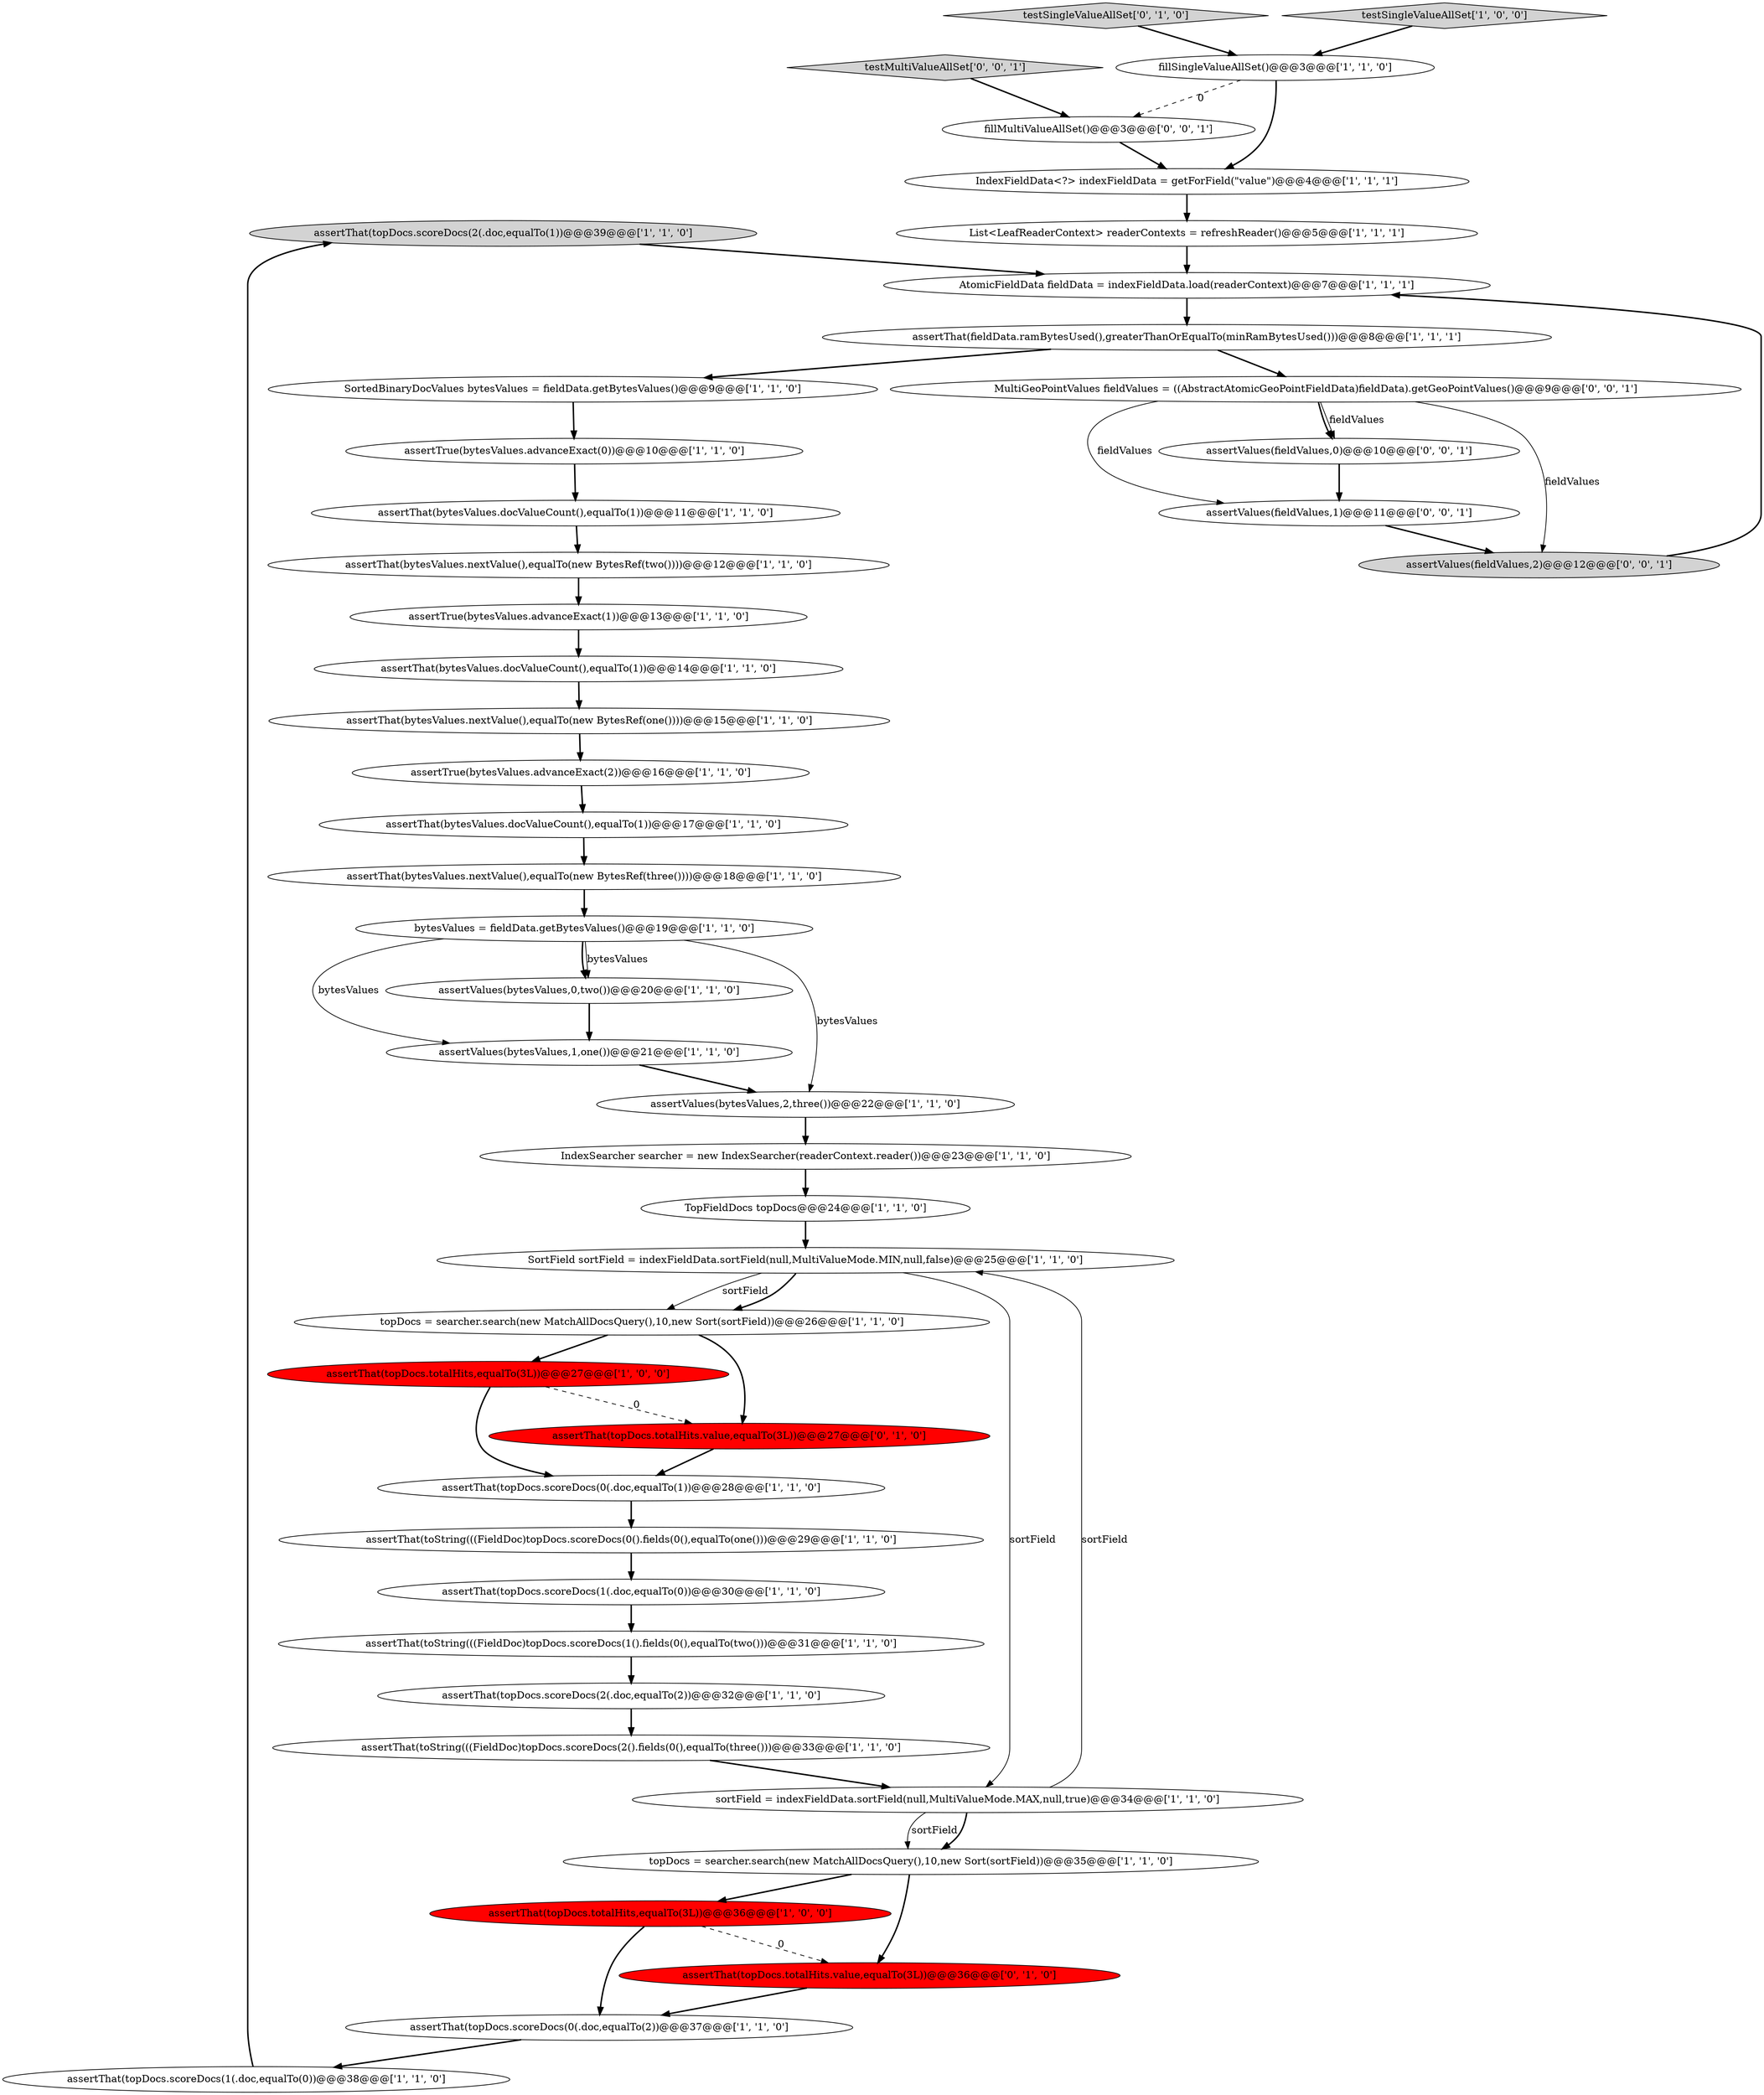 digraph {
16 [style = filled, label = "assertThat(topDocs.scoreDocs(2(.doc,equalTo(1))@@@39@@@['1', '1', '0']", fillcolor = lightgray, shape = ellipse image = "AAA0AAABBB1BBB"];
26 [style = filled, label = "assertThat(toString(((FieldDoc)topDocs.scoreDocs(0().fields(0(),equalTo(one()))@@@29@@@['1', '1', '0']", fillcolor = white, shape = ellipse image = "AAA0AAABBB1BBB"];
44 [style = filled, label = "assertValues(fieldValues,1)@@@11@@@['0', '0', '1']", fillcolor = white, shape = ellipse image = "AAA0AAABBB3BBB"];
25 [style = filled, label = "assertThat(topDocs.scoreDocs(1(.doc,equalTo(0))@@@30@@@['1', '1', '0']", fillcolor = white, shape = ellipse image = "AAA0AAABBB1BBB"];
36 [style = filled, label = "SortedBinaryDocValues bytesValues = fieldData.getBytesValues()@@@9@@@['1', '1', '0']", fillcolor = white, shape = ellipse image = "AAA0AAABBB1BBB"];
19 [style = filled, label = "assertTrue(bytesValues.advanceExact(0))@@@10@@@['1', '1', '0']", fillcolor = white, shape = ellipse image = "AAA0AAABBB1BBB"];
7 [style = filled, label = "topDocs = searcher.search(new MatchAllDocsQuery(),10,new Sort(sortField))@@@26@@@['1', '1', '0']", fillcolor = white, shape = ellipse image = "AAA0AAABBB1BBB"];
30 [style = filled, label = "assertThat(toString(((FieldDoc)topDocs.scoreDocs(2().fields(0(),equalTo(three()))@@@33@@@['1', '1', '0']", fillcolor = white, shape = ellipse image = "AAA0AAABBB1BBB"];
10 [style = filled, label = "sortField = indexFieldData.sortField(null,MultiValueMode.MAX,null,true)@@@34@@@['1', '1', '0']", fillcolor = white, shape = ellipse image = "AAA0AAABBB1BBB"];
28 [style = filled, label = "assertThat(topDocs.totalHits,equalTo(3L))@@@36@@@['1', '0', '0']", fillcolor = red, shape = ellipse image = "AAA1AAABBB1BBB"];
35 [style = filled, label = "assertThat(bytesValues.docValueCount(),equalTo(1))@@@14@@@['1', '1', '0']", fillcolor = white, shape = ellipse image = "AAA0AAABBB1BBB"];
45 [style = filled, label = "testMultiValueAllSet['0', '0', '1']", fillcolor = lightgray, shape = diamond image = "AAA0AAABBB3BBB"];
39 [style = filled, label = "testSingleValueAllSet['0', '1', '0']", fillcolor = lightgray, shape = diamond image = "AAA0AAABBB2BBB"];
21 [style = filled, label = "assertThat(fieldData.ramBytesUsed(),greaterThanOrEqualTo(minRamBytesUsed()))@@@8@@@['1', '1', '1']", fillcolor = white, shape = ellipse image = "AAA0AAABBB1BBB"];
0 [style = filled, label = "TopFieldDocs topDocs@@@24@@@['1', '1', '0']", fillcolor = white, shape = ellipse image = "AAA0AAABBB1BBB"];
43 [style = filled, label = "MultiGeoPointValues fieldValues = ((AbstractAtomicGeoPointFieldData)fieldData).getGeoPointValues()@@@9@@@['0', '0', '1']", fillcolor = white, shape = ellipse image = "AAA0AAABBB3BBB"];
34 [style = filled, label = "assertThat(bytesValues.nextValue(),equalTo(new BytesRef(three())))@@@18@@@['1', '1', '0']", fillcolor = white, shape = ellipse image = "AAA0AAABBB1BBB"];
11 [style = filled, label = "assertThat(bytesValues.docValueCount(),equalTo(1))@@@11@@@['1', '1', '0']", fillcolor = white, shape = ellipse image = "AAA0AAABBB1BBB"];
2 [style = filled, label = "assertTrue(bytesValues.advanceExact(1))@@@13@@@['1', '1', '0']", fillcolor = white, shape = ellipse image = "AAA0AAABBB1BBB"];
31 [style = filled, label = "List<LeafReaderContext> readerContexts = refreshReader()@@@5@@@['1', '1', '1']", fillcolor = white, shape = ellipse image = "AAA0AAABBB1BBB"];
37 [style = filled, label = "assertThat(topDocs.totalHits.value,equalTo(3L))@@@36@@@['0', '1', '0']", fillcolor = red, shape = ellipse image = "AAA1AAABBB2BBB"];
20 [style = filled, label = "assertThat(topDocs.scoreDocs(1(.doc,equalTo(0))@@@38@@@['1', '1', '0']", fillcolor = white, shape = ellipse image = "AAA0AAABBB1BBB"];
40 [style = filled, label = "assertValues(fieldValues,0)@@@10@@@['0', '0', '1']", fillcolor = white, shape = ellipse image = "AAA0AAABBB3BBB"];
18 [style = filled, label = "assertThat(topDocs.scoreDocs(2(.doc,equalTo(2))@@@32@@@['1', '1', '0']", fillcolor = white, shape = ellipse image = "AAA0AAABBB1BBB"];
32 [style = filled, label = "bytesValues = fieldData.getBytesValues()@@@19@@@['1', '1', '0']", fillcolor = white, shape = ellipse image = "AAA0AAABBB1BBB"];
5 [style = filled, label = "testSingleValueAllSet['1', '0', '0']", fillcolor = lightgray, shape = diamond image = "AAA0AAABBB1BBB"];
33 [style = filled, label = "assertThat(bytesValues.docValueCount(),equalTo(1))@@@17@@@['1', '1', '0']", fillcolor = white, shape = ellipse image = "AAA0AAABBB1BBB"];
15 [style = filled, label = "assertThat(topDocs.totalHits,equalTo(3L))@@@27@@@['1', '0', '0']", fillcolor = red, shape = ellipse image = "AAA1AAABBB1BBB"];
27 [style = filled, label = "assertThat(topDocs.scoreDocs(0(.doc,equalTo(2))@@@37@@@['1', '1', '0']", fillcolor = white, shape = ellipse image = "AAA0AAABBB1BBB"];
6 [style = filled, label = "SortField sortField = indexFieldData.sortField(null,MultiValueMode.MIN,null,false)@@@25@@@['1', '1', '0']", fillcolor = white, shape = ellipse image = "AAA0AAABBB1BBB"];
24 [style = filled, label = "assertThat(bytesValues.nextValue(),equalTo(new BytesRef(two())))@@@12@@@['1', '1', '0']", fillcolor = white, shape = ellipse image = "AAA0AAABBB1BBB"];
12 [style = filled, label = "assertThat(toString(((FieldDoc)topDocs.scoreDocs(1().fields(0(),equalTo(two()))@@@31@@@['1', '1', '0']", fillcolor = white, shape = ellipse image = "AAA0AAABBB1BBB"];
22 [style = filled, label = "assertThat(bytesValues.nextValue(),equalTo(new BytesRef(one())))@@@15@@@['1', '1', '0']", fillcolor = white, shape = ellipse image = "AAA0AAABBB1BBB"];
42 [style = filled, label = "fillMultiValueAllSet()@@@3@@@['0', '0', '1']", fillcolor = white, shape = ellipse image = "AAA0AAABBB3BBB"];
3 [style = filled, label = "assertValues(bytesValues,1,one())@@@21@@@['1', '1', '0']", fillcolor = white, shape = ellipse image = "AAA0AAABBB1BBB"];
8 [style = filled, label = "IndexFieldData<?> indexFieldData = getForField(\"value\")@@@4@@@['1', '1', '1']", fillcolor = white, shape = ellipse image = "AAA0AAABBB1BBB"];
14 [style = filled, label = "AtomicFieldData fieldData = indexFieldData.load(readerContext)@@@7@@@['1', '1', '1']", fillcolor = white, shape = ellipse image = "AAA0AAABBB1BBB"];
38 [style = filled, label = "assertThat(topDocs.totalHits.value,equalTo(3L))@@@27@@@['0', '1', '0']", fillcolor = red, shape = ellipse image = "AAA1AAABBB2BBB"];
17 [style = filled, label = "IndexSearcher searcher = new IndexSearcher(readerContext.reader())@@@23@@@['1', '1', '0']", fillcolor = white, shape = ellipse image = "AAA0AAABBB1BBB"];
41 [style = filled, label = "assertValues(fieldValues,2)@@@12@@@['0', '0', '1']", fillcolor = lightgray, shape = ellipse image = "AAA0AAABBB3BBB"];
13 [style = filled, label = "assertTrue(bytesValues.advanceExact(2))@@@16@@@['1', '1', '0']", fillcolor = white, shape = ellipse image = "AAA0AAABBB1BBB"];
29 [style = filled, label = "fillSingleValueAllSet()@@@3@@@['1', '1', '0']", fillcolor = white, shape = ellipse image = "AAA0AAABBB1BBB"];
1 [style = filled, label = "topDocs = searcher.search(new MatchAllDocsQuery(),10,new Sort(sortField))@@@35@@@['1', '1', '0']", fillcolor = white, shape = ellipse image = "AAA0AAABBB1BBB"];
4 [style = filled, label = "assertValues(bytesValues,2,three())@@@22@@@['1', '1', '0']", fillcolor = white, shape = ellipse image = "AAA0AAABBB1BBB"];
9 [style = filled, label = "assertThat(topDocs.scoreDocs(0(.doc,equalTo(1))@@@28@@@['1', '1', '0']", fillcolor = white, shape = ellipse image = "AAA0AAABBB1BBB"];
23 [style = filled, label = "assertValues(bytesValues,0,two())@@@20@@@['1', '1', '0']", fillcolor = white, shape = ellipse image = "AAA0AAABBB1BBB"];
31->14 [style = bold, label=""];
2->35 [style = bold, label=""];
5->29 [style = bold, label=""];
29->8 [style = bold, label=""];
32->23 [style = bold, label=""];
4->17 [style = bold, label=""];
28->37 [style = dashed, label="0"];
24->2 [style = bold, label=""];
8->31 [style = bold, label=""];
37->27 [style = bold, label=""];
43->40 [style = solid, label="fieldValues"];
0->6 [style = bold, label=""];
35->22 [style = bold, label=""];
21->43 [style = bold, label=""];
26->25 [style = bold, label=""];
42->8 [style = bold, label=""];
32->3 [style = solid, label="bytesValues"];
10->1 [style = solid, label="sortField"];
38->9 [style = bold, label=""];
32->4 [style = solid, label="bytesValues"];
43->44 [style = solid, label="fieldValues"];
18->30 [style = bold, label=""];
19->11 [style = bold, label=""];
23->3 [style = bold, label=""];
6->7 [style = solid, label="sortField"];
11->24 [style = bold, label=""];
29->42 [style = dashed, label="0"];
3->4 [style = bold, label=""];
43->41 [style = solid, label="fieldValues"];
9->26 [style = bold, label=""];
43->40 [style = bold, label=""];
15->38 [style = dashed, label="0"];
7->38 [style = bold, label=""];
1->28 [style = bold, label=""];
17->0 [style = bold, label=""];
21->36 [style = bold, label=""];
20->16 [style = bold, label=""];
25->12 [style = bold, label=""];
15->9 [style = bold, label=""];
1->37 [style = bold, label=""];
40->44 [style = bold, label=""];
12->18 [style = bold, label=""];
44->41 [style = bold, label=""];
30->10 [style = bold, label=""];
45->42 [style = bold, label=""];
32->23 [style = solid, label="bytesValues"];
7->15 [style = bold, label=""];
16->14 [style = bold, label=""];
34->32 [style = bold, label=""];
28->27 [style = bold, label=""];
6->7 [style = bold, label=""];
13->33 [style = bold, label=""];
10->1 [style = bold, label=""];
6->10 [style = solid, label="sortField"];
33->34 [style = bold, label=""];
27->20 [style = bold, label=""];
10->6 [style = solid, label="sortField"];
14->21 [style = bold, label=""];
22->13 [style = bold, label=""];
41->14 [style = bold, label=""];
36->19 [style = bold, label=""];
39->29 [style = bold, label=""];
}
